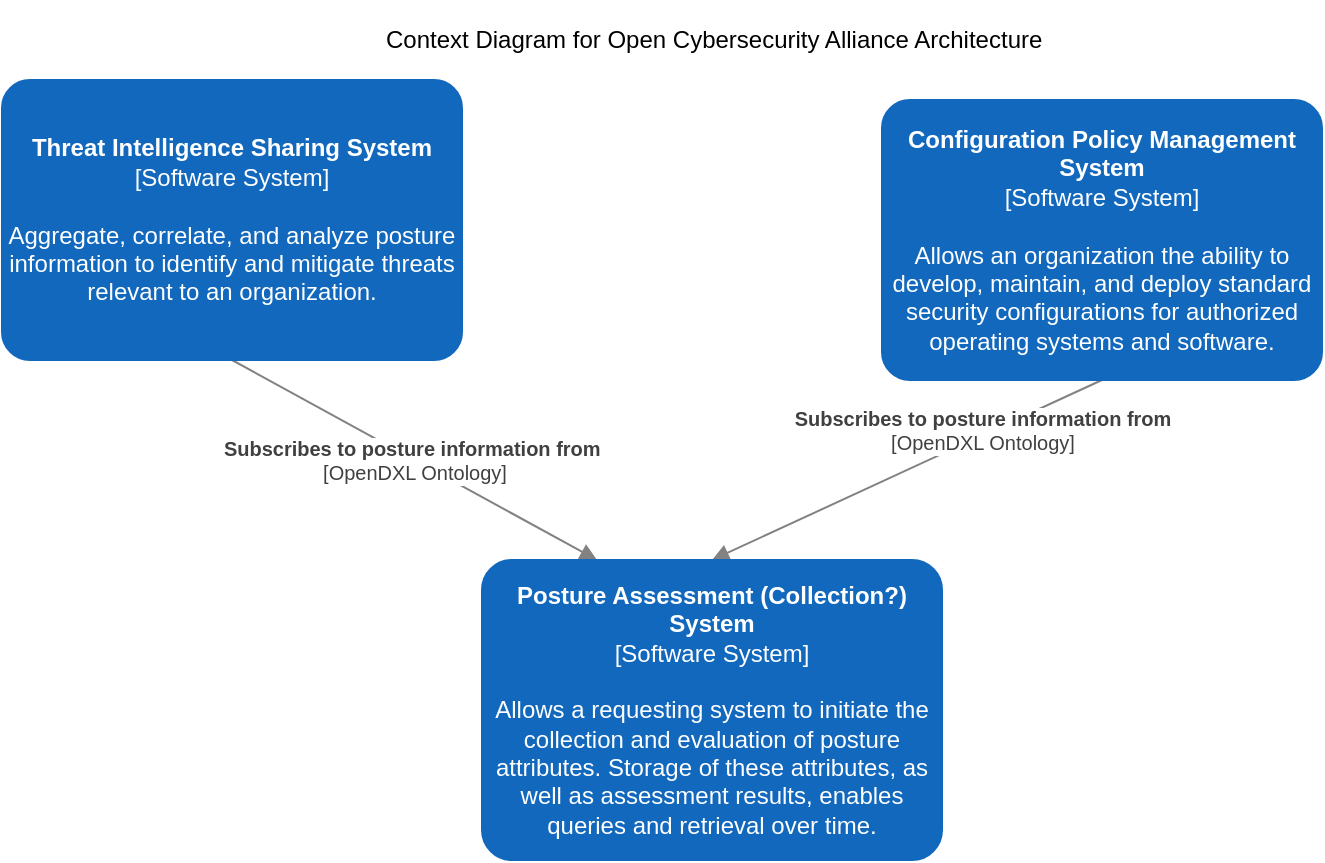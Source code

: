 <mxfile version="14.3.0" type="device" pages="4"><diagram id="pa9oj1NQ2g1VzGFF2X9V" name="OCA Context Diagram"><mxGraphModel dx="2893" dy="832" grid="1" gridSize="10" guides="1" tooltips="1" connect="1" arrows="1" fold="1" page="1" pageScale="1" pageWidth="850" pageHeight="1100" math="0" shadow="0"><root><mxCell id="VPXNDFE5wxjebD0hqSK3-0"/><mxCell id="VPXNDFE5wxjebD0hqSK3-1" parent="VPXNDFE5wxjebD0hqSK3-0"/><object label="&lt;span style=&quot;font-size: 10px&quot;&gt;&lt;b&gt;Subscribes to posture information from&amp;nbsp;&lt;br&gt;&lt;/b&gt;[OpenDXL Ontology]&lt;br&gt;&lt;/span&gt;" placeholders="1" name="Data Flow Item Name" technology="HTTP" id="VPXNDFE5wxjebD0hqSK3-2"><mxCell style="endArrow=block;html=1;fontSize=10;fontColor=#404040;strokeWidth=1;endFill=1;strokeColor=#828282;elbow=vertical;exitX=0.5;exitY=1;exitDx=0;exitDy=0;exitPerimeter=0;entryX=0.25;entryY=0;entryDx=0;entryDy=0;entryPerimeter=0;" parent="VPXNDFE5wxjebD0hqSK3-1" source="VPXNDFE5wxjebD0hqSK3-5" target="VPXNDFE5wxjebD0hqSK3-6" edge="1"><mxGeometry width="50" height="50" relative="1" as="geometry"><mxPoint x="-1425" y="160" as="sourcePoint"/><mxPoint x="-1331.667" y="300" as="targetPoint"/></mxGeometry></mxCell></object><object label="&lt;span style=&quot;font-size: 10px&quot;&gt;&lt;b&gt;Subscribes to posture information from&lt;br&gt;&lt;/b&gt;&lt;/span&gt;[OpenDXL Ontology]&lt;span style=&quot;font-size: 10px&quot;&gt;&lt;br&gt;&lt;/span&gt;" placeholders="1" name="Data Flow Item Name" technology="HTTP" id="VPXNDFE5wxjebD0hqSK3-3"><mxCell style="endArrow=block;html=1;fontSize=10;fontColor=#404040;strokeWidth=1;endFill=1;strokeColor=#828282;elbow=vertical;entryX=0.5;entryY=0;entryDx=0;entryDy=0;entryPerimeter=0;exitX=0.5;exitY=1;exitDx=0;exitDy=0;exitPerimeter=0;" parent="VPXNDFE5wxjebD0hqSK3-1" source="VPXNDFE5wxjebD0hqSK3-7" target="VPXNDFE5wxjebD0hqSK3-6" edge="1"><mxGeometry x="-0.388" y="-2" width="50" height="50" relative="1" as="geometry"><mxPoint x="-1132.5" y="160" as="sourcePoint"/><mxPoint x="-1232" y="310" as="targetPoint"/><mxPoint y="-1" as="offset"/></mxGeometry></mxCell></object><mxCell id="VPXNDFE5wxjebD0hqSK3-4" value="Context &lt;span style=&quot;text-align: center&quot;&gt;Diagram for Open Cybersecurity Alliance Architecture&lt;/span&gt;" style="text;html=1;strokeColor=none;fillColor=none;align=left;verticalAlign=middle;whiteSpace=wrap;rounded=0;" parent="VPXNDFE5wxjebD0hqSK3-1" vertex="1"><mxGeometry x="-1480" width="360" height="40" as="geometry"/></mxCell><object placeholders="1" c4Name="Threat Intelligence Sharing System" c4Type="Software System" c4Description="Aggregate, correlate, and analyze posture information to identify and mitigate threats relevant to an organization." label="&lt;b&gt;%c4Name%&lt;/b&gt;&lt;div&gt;[%c4Type%]&lt;/div&gt;&lt;br&gt;&lt;div&gt;%c4Description%&lt;/div&gt;" id="VPXNDFE5wxjebD0hqSK3-5"><mxCell style="rounded=1;whiteSpace=wrap;html=1;labelBackgroundColor=none;fillColor=#1168BD;fontColor=#ffffff;align=center;arcSize=10;strokeColor=#1168BD;metaEdit=1;metaData={&quot;c4Type&quot;:{&quot;editable&quot;:false}};points=[[0.25,0,0],[0.5,0,0],[0.75,0,0],[1,0.25,0],[1,0.5,0],[1,0.75,0],[0.75,1,0],[0.5,1,0],[0.25,1,0],[0,0.75,0],[0,0.5,0],[0,0.25,0]];" parent="VPXNDFE5wxjebD0hqSK3-1" vertex="1"><mxGeometry x="-1670" y="40" width="230" height="140" as="geometry"/></mxCell></object><object placeholders="1" c4Name="Posture Assessment (Collection?) System" c4Type="Software System" c4Description="Allows a requesting system to initiate the collection and evaluation of posture attributes. Storage of these attributes, as well as assessment results, enables queries and retrieval over time." label="&lt;b&gt;%c4Name%&lt;/b&gt;&lt;div&gt;[%c4Type%]&lt;/div&gt;&lt;br&gt;&lt;div&gt;%c4Description%&lt;/div&gt;" link="data:page/id,d7JTNjghr-bEsyx4h5cE" id="VPXNDFE5wxjebD0hqSK3-6"><mxCell style="rounded=1;whiteSpace=wrap;html=1;labelBackgroundColor=none;fillColor=#1168BD;fontColor=#ffffff;align=center;arcSize=10;strokeColor=#1168BD;metaEdit=1;metaData={&quot;c4Type&quot;:{&quot;editable&quot;:false}};points=[[0.25,0,0],[0.5,0,0],[0.75,0,0],[1,0.25,0],[1,0.5,0],[1,0.75,0],[0.75,1,0],[0.5,1,0],[0.25,1,0],[0,0.75,0],[0,0.5,0],[0,0.25,0]];" parent="VPXNDFE5wxjebD0hqSK3-1" vertex="1"><mxGeometry x="-1430" y="280" width="230" height="150" as="geometry"/></mxCell></object><object placeholders="1" c4Name="Configuration Policy Management System" c4Type="Software System" c4Description="Allows an organization the ability to develop, maintain, and deploy standard security configurations for authorized operating systems and software." label="&lt;b&gt;%c4Name%&lt;/b&gt;&lt;div&gt;[%c4Type%]&lt;/div&gt;&lt;br&gt;&lt;div&gt;%c4Description%&lt;/div&gt;" id="VPXNDFE5wxjebD0hqSK3-7"><mxCell style="rounded=1;whiteSpace=wrap;html=1;labelBackgroundColor=none;fillColor=#1168BD;fontColor=#ffffff;align=center;arcSize=10;strokeColor=#1168BD;metaEdit=1;metaData={&quot;c4Type&quot;:{&quot;editable&quot;:false}};points=[[0.25,0,0],[0.5,0,0],[0.75,0,0],[1,0.25,0],[1,0.5,0],[1,0.75,0],[0.75,1,0],[0.5,1,0],[0.25,1,0],[0,0.75,0],[0,0.5,0],[0,0.25,0]];" parent="VPXNDFE5wxjebD0hqSK3-1" vertex="1"><mxGeometry x="-1230" y="50" width="220" height="140" as="geometry"/></mxCell></object></root></mxGraphModel></diagram><diagram id="d7JTNjghr-bEsyx4h5cE" name="SCAPv2 Container Diagram"><mxGraphModel dx="1193" dy="832" grid="1" gridSize="10" guides="1" tooltips="1" connect="1" arrows="1" fold="1" page="1" pageScale="1" pageWidth="850" pageHeight="1100" math="0" shadow="0"><root><mxCell id="peMY-LLYzTehdiwKFw6n-0"/><mxCell id="peMY-LLYzTehdiwKFw6n-1" parent="peMY-LLYzTehdiwKFw6n-0"/><object label="&lt;font style=&quot;font-size: 10px&quot;&gt;&lt;b&gt;Posture Assessment (Collection?) System&lt;/b&gt;&lt;br style=&quot;font-size: 10px&quot;&gt;[Software System]&lt;/font&gt;" placeholders="1" name="Software System Name" link="data:page/id,pa9oj1NQ2g1VzGFF2X9V" id="peMY-LLYzTehdiwKFw6n-2"><mxCell style="rounded=0;whiteSpace=wrap;html=1;strokeColor=#828282;fillColor=none;fontColor=#000000;align=left;labelPosition=center;verticalLabelPosition=middle;verticalAlign=bottom;dashed=1;strokeWidth=1;perimeterSpacing=0;spacing=2;spacingTop=0;fontSize=10;dashPattern=8 8;" parent="peMY-LLYzTehdiwKFw6n-1" vertex="1"><mxGeometry x="50" y="280" width="690" height="420" as="geometry"/></mxCell></object><object label="&lt;div&gt;&lt;span style=&quot;font-size: 14px&quot;&gt;&lt;b&gt;Manager&lt;/b&gt;&lt;/span&gt;&lt;/div&gt;&lt;div&gt;&lt;span style=&quot;font-size: 8px&quot;&gt;[Container]&lt;/span&gt;&lt;/div&gt;&lt;div&gt;&lt;font size=&quot;1&quot;&gt;The manager is responsible for receiving instructions from applications, identifying and invoking collection components, and persisting collected posture attributes to a repository.&lt;/font&gt;&lt;/div&gt;" placeholders="1" name="Container Name" technology="e.g. Python, Flask" description="Description" link="data:page/id,Hi5DJu9hpjOhU4L-1nYH" id="peMY-LLYzTehdiwKFw6n-3"><mxCell style="rounded=1;whiteSpace=wrap;html=1;fillColor=#85BBF0;fontColor=#ffffff;strokeColor=#78A8D8;resizable=0;arcSize=10;" parent="peMY-LLYzTehdiwKFw6n-1" vertex="1"><mxGeometry x="515" y="320" width="180" height="120" as="geometry"/></mxCell></object><object label="&lt;div&gt;&lt;span style=&quot;font-size: 14px&quot;&gt;&lt;b&gt;Collector&lt;/b&gt;&lt;/span&gt;&lt;/div&gt;&lt;div&gt;&lt;span style=&quot;font-size: 8px&quot;&gt;[Container: %technology%]&lt;/span&gt;&lt;br&gt;&lt;/div&gt;&lt;div&gt;&lt;span style=&quot;font-size: x-small&quot;&gt;Collectors are responsible for receiving collection instructions from the Manager, targeting endpoints for posture attribute collection, performing collection, and storing collected information in the repository.&lt;/span&gt;&lt;br&gt;&lt;/div&gt;" placeholders="1" name="Container Name" technology="e.g. Python, Flask" description="Description" link="data:page/id,4fspmggJXFJr2Ga4a_sT" id="peMY-LLYzTehdiwKFw6n-4"><mxCell style="rounded=1;whiteSpace=wrap;html=1;fillColor=#85BBF0;fontColor=#ffffff;strokeColor=#78A8D8;resizable=0;arcSize=10;" parent="peMY-LLYzTehdiwKFw6n-1" vertex="1"><mxGeometry x="305" y="540" width="180" height="120" as="geometry"/></mxCell></object><object label="&lt;span style=&quot;font-size: 10px&quot;&gt;&lt;b&gt;Supplies collection instructions to&lt;br&gt;&lt;/b&gt;[OpenDXL Ontology]&lt;br&gt;&lt;/span&gt;" placeholders="1" name="Data Flow Item Name" technology="HTTP" id="peMY-LLYzTehdiwKFw6n-6"><mxCell style="endArrow=block;html=1;fontSize=10;fontColor=#404040;strokeWidth=1;endFill=1;strokeColor=#828282;elbow=vertical;" parent="peMY-LLYzTehdiwKFw6n-1" source="peMY-LLYzTehdiwKFw6n-3" target="peMY-LLYzTehdiwKFw6n-4" edge="1"><mxGeometry width="50" height="50" relative="1" as="geometry"><mxPoint x="365" y="210" as="sourcePoint"/><mxPoint x="565" y="210" as="targetPoint"/></mxGeometry></mxCell></object><object label="&lt;span style=&quot;font-size: 10px&quot;&gt;&lt;b&gt;Reads from and writes to&lt;br&gt;&lt;/b&gt;[OpenDXL Ontology]&lt;br&gt;&lt;/span&gt;" placeholders="1" name="Data Flow Item Name" technology="HTTP" id="peMY-LLYzTehdiwKFw6n-7"><mxCell style="endArrow=block;html=1;fontSize=10;fontColor=#404040;strokeWidth=1;endFill=1;strokeColor=#828282;elbow=vertical;entryX=0.5;entryY=1;entryDx=0;entryDy=0;entryPerimeter=0;" parent="peMY-LLYzTehdiwKFw6n-1" source="peMY-LLYzTehdiwKFw6n-4" target="FXnEb9GLiHgZ2Tbjtkfy-0" edge="1"><mxGeometry width="50" height="50" relative="1" as="geometry"><mxPoint x="395" y="390" as="sourcePoint"/><mxPoint x="595" y="390" as="targetPoint"/></mxGeometry></mxCell></object><object label="&lt;span style=&quot;font-size: 10px&quot;&gt;&lt;b&gt;Reads from and writes to&lt;/b&gt;&lt;br&gt;[OpenDXL Ontolgoy]&lt;br&gt;&lt;/span&gt;" placeholders="1" name="Data Flow Item Name" technology="HTTP" id="peMY-LLYzTehdiwKFw6n-8"><mxCell style="endArrow=block;html=1;fontSize=10;fontColor=#404040;strokeWidth=1;endFill=1;strokeColor=#828282;elbow=vertical;" parent="peMY-LLYzTehdiwKFw6n-1" source="peMY-LLYzTehdiwKFw6n-3" target="FXnEb9GLiHgZ2Tbjtkfy-0" edge="1"><mxGeometry width="50" height="50" relative="1" as="geometry"><mxPoint x="295" y="370" as="sourcePoint"/><mxPoint x="495" y="370" as="targetPoint"/></mxGeometry></mxCell></object><object label="&lt;div&gt;&lt;span style=&quot;font-size: 14px&quot;&gt;&lt;b&gt;Threat Intelligence Sharing System&lt;/b&gt;&lt;/span&gt;&lt;/div&gt;&lt;div&gt;&lt;span style=&quot;font-size: 8px&quot;&gt;[Software System]&lt;/span&gt;&lt;/div&gt;&lt;div&gt;&lt;font style=&quot;font-size: 10px&quot;&gt;Aggregate, correlate, and analyze posture information to identify and mitigate threats relevant to an organization.&lt;/font&gt;&lt;br&gt;&lt;/div&gt;" placeholders="1" name="Software System Name" description="Description" id="peMY-LLYzTehdiwKFw6n-9"><mxCell style="rounded=1;whiteSpace=wrap;html=1;fillColor=#1168BD;fontColor=#ffffff;strokeColor=#1168BD;resizable=0;arcSize=10;" parent="peMY-LLYzTehdiwKFw6n-1" vertex="1"><mxGeometry x="100" y="50" width="180" height="120" as="geometry"/></mxCell></object><object label="&lt;b&gt;Subscribes to posture information from&lt;/b&gt;&lt;br style=&quot;font-size: 10px&quot;&gt;[OpenDXL Ontology]" placeholders="1" name="Dependency Operation Name" technology="JDBC" id="peMY-LLYzTehdiwKFw6n-10"><mxCell style="endArrow=block;html=1;fontSize=10;fontColor=#404040;strokeWidth=1;endFill=1;dashed=1;dashPattern=8 8;strokeColor=#828282;elbow=vertical;" parent="peMY-LLYzTehdiwKFw6n-1" source="peMY-LLYzTehdiwKFw6n-9" target="peMY-LLYzTehdiwKFw6n-3" edge="1"><mxGeometry x="-0.381" y="-5" width="50" height="50" relative="1" as="geometry"><mxPoint x="540" y="100" as="sourcePoint"/><mxPoint x="740" y="100" as="targetPoint"/><mxPoint as="offset"/></mxGeometry></mxCell></object><object label="&lt;div&gt;&lt;span style=&quot;font-size: 14px&quot;&gt;&lt;b&gt;Configuration Policy Management System&lt;/b&gt;&lt;/span&gt;&lt;/div&gt;&lt;div&gt;&lt;span style=&quot;font-size: 8px&quot;&gt;[Software System]&lt;/span&gt;&lt;/div&gt;&lt;div&gt;&lt;span style=&quot;font-size: x-small&quot;&gt;Allows an organization the ability to develop, maintain, and deploy standard security configurations for authorized operating systems and software.&lt;/span&gt;&lt;br&gt;&lt;/div&gt;" placeholders="1" name="Software System Name" description="Description" id="peMY-LLYzTehdiwKFw6n-11"><mxCell style="rounded=1;whiteSpace=wrap;html=1;fillColor=#1168BD;fontColor=#ffffff;strokeColor=#1168BD;resizable=0;arcSize=10;" parent="peMY-LLYzTehdiwKFw6n-1" vertex="1"><mxGeometry x="515" y="50" width="180" height="120" as="geometry"/></mxCell></object><object label="&lt;b&gt;Subscribes to posture information from&lt;/b&gt;&lt;br style=&quot;font-size: 10px&quot;&gt;[OpenDXL Ontology]" placeholders="1" name="Dependency Operation Name" technology="JDBC" id="peMY-LLYzTehdiwKFw6n-12"><mxCell style="endArrow=block;html=1;fontSize=10;fontColor=#404040;strokeWidth=1;endFill=1;dashed=1;dashPattern=8 8;strokeColor=#828282;elbow=vertical;" parent="peMY-LLYzTehdiwKFw6n-1" source="peMY-LLYzTehdiwKFw6n-11" target="peMY-LLYzTehdiwKFw6n-3" edge="1"><mxGeometry x="-0.333" width="50" height="50" relative="1" as="geometry"><mxPoint x="410.455" y="160" as="sourcePoint"/><mxPoint x="544.545" y="260" as="targetPoint"/><mxPoint as="offset"/></mxGeometry></mxCell></object><mxCell id="peMY-LLYzTehdiwKFw6n-13" value="SCAPv2 Container Diagram for Open Cybersecurity Alliance Architecture" style="text;html=1;align=center;verticalAlign=middle;resizable=0;points=[];autosize=1;" parent="peMY-LLYzTehdiwKFw6n-1" vertex="1"><mxGeometry x="195" y="10" width="400" height="20" as="geometry"/></mxCell><object placeholders="1" c4Name="Repository" c4Type="Container" c4Technology="e.g. Postgres" c4Description="A persistent storage component capable of recording previously collected information and retrieving that information when requested." label="&lt;b&gt;%c4Name%&lt;/b&gt;&lt;div&gt;[%c4Type%: %c4Technology%]&lt;/div&gt;&lt;br&gt;&lt;div&gt;%c4Description%&lt;/div&gt;" id="FXnEb9GLiHgZ2Tbjtkfy-0"><mxCell style="rounded=1;whiteSpace=wrap;html=1;labelBackgroundColor=none;fillColor=#85BBF0;fontColor=#ffffff;align=center;arcSize=10;strokeColor=#78A8D8;metaEdit=1;metaData={&quot;c4Type&quot;:{&quot;editable&quot;:false}};points=[[0.25,0,0],[0.5,0,0],[0.75,0,0],[1,0.25,0],[1,0.5,0],[1,0.75,0],[0.75,1,0],[0.5,1,0],[0.25,1,0],[0,0.75,0],[0,0.5,0],[0,0.25,0]];" parent="peMY-LLYzTehdiwKFw6n-1" vertex="1"><mxGeometry x="110" y="320" width="190" height="120" as="geometry"/></mxCell></object></root></mxGraphModel></diagram><diagram id="Hi5DJu9hpjOhU4L-1nYH" name="SCAPv2 Manager"><mxGraphModel dx="1193" dy="1932" grid="1" gridSize="10" guides="1" tooltips="1" connect="1" arrows="1" fold="1" page="1" pageScale="1" pageWidth="850" pageHeight="1100" math="0" shadow="0"><root><mxCell id="0"/><mxCell id="1" parent="0"/><object label="&lt;font style=&quot;font-size: 10px&quot;&gt;&lt;b&gt;Manager&lt;br&gt;&lt;/b&gt;[Container]&lt;/font&gt;" placeholders="1" name="Container Name" link="data:page/id,d7JTNjghr-bEsyx4h5cE" id="QiEPmHNPc2wEeexQ9wfS-2"><mxCell style="rounded=0;whiteSpace=wrap;html=1;strokeColor=#828282;fillColor=none;fontColor=#000000;align=left;labelPosition=center;verticalLabelPosition=middle;verticalAlign=bottom;dashed=1;strokeWidth=1;perimeterSpacing=0;spacing=2;spacingTop=0;fontSize=10;dashPattern=8 8;container=0;" parent="1" vertex="1"><mxGeometry x="310" y="-1050" width="470" height="350" as="geometry"><mxRectangle x="560" y="40" width="110" height="30" as="alternateBounds"/></mxGeometry></mxCell></object><object label="&lt;span style=&quot;font-size: 10px&quot;&gt;&lt;b&gt;Writes posture attributes&amp;nbsp;&lt;/b&gt;&lt;br&gt;[OpenDXL Ontology]&lt;br&gt;&lt;/span&gt;" placeholders="1" name="Data Flow Item Name" technology="HTTP" id="QiEPmHNPc2wEeexQ9wfS-10"><mxCell style="endArrow=block;html=1;fontSize=10;fontColor=#404040;strokeWidth=1;endFill=1;strokeColor=#828282;elbow=vertical;exitX=0.25;exitY=0;exitDx=0;exitDy=0;entryX=0.5;entryY=1;entryDx=0;entryDy=0;entryPerimeter=0;" parent="1" source="t4L1e9NX0RFvFWcs3qe8-2" target="bilWsFdudxMfGl2K9mgD-1" edge="1"><mxGeometry x="-0.112" y="-2" width="50" height="50" relative="1" as="geometry"><mxPoint x="491.111" y="-600" as="sourcePoint"/><mxPoint x="197.5" y="-740" as="targetPoint"/><mxPoint as="offset"/></mxGeometry></mxCell></object><object label="&lt;b&gt;Supplies collection instructions&lt;br&gt;&lt;/b&gt;[OpenDXL Ontology]&lt;span style=&quot;font-size: 10px&quot;&gt;&lt;br&gt;&lt;/span&gt;" placeholders="1" name="Data Flow Item Name" technology="HTTP" id="QiEPmHNPc2wEeexQ9wfS-16"><mxCell style="endArrow=block;html=1;fontSize=10;fontColor=#404040;strokeWidth=1;endFill=1;strokeColor=#828282;elbow=vertical;entryX=0.75;entryY=0;entryDx=0;entryDy=0;" parent="1" source="t4L1e9NX0RFvFWcs3qe8-6" target="t4L1e9NX0RFvFWcs3qe8-2" edge="1"><mxGeometry x="0.198" y="15" width="50" height="50" relative="1" as="geometry"><mxPoint x="547" y="-750" as="sourcePoint"/><mxPoint x="580" y="-600" as="targetPoint"/><Array as="points"/><mxPoint as="offset"/></mxGeometry></mxCell></object><object label="&lt;div&gt;&lt;span style=&quot;font-size: 14px&quot;&gt;&lt;b&gt;Collector&lt;/b&gt;&lt;/span&gt;&lt;/div&gt;&lt;div&gt;&lt;span style=&quot;font-size: 8px&quot;&gt;[Container: %technology%]&lt;/span&gt;&lt;br&gt;&lt;/div&gt;&lt;div&gt;&lt;span style=&quot;font-size: x-small&quot;&gt;Collectors are responsible for receiving collection instructions from the Manager, targeting endpoints for posture attribute collection, performing collection, and storing collected information in the repository.&lt;/span&gt;&lt;br&gt;&lt;/div&gt;" placeholders="1" name="Container Name" technology="e.g. Python, Flask" description="Description" link="data:page/id,4fspmggJXFJr2Ga4a_sT" id="t4L1e9NX0RFvFWcs3qe8-2"><mxCell style="rounded=0;whiteSpace=wrap;html=1;fillColor=#85BBF0;fontColor=#ffffff;strokeColor=#78A8D8;resizable=0;arcSize=10;" parent="1" vertex="1"><mxGeometry x="290" y="-550" width="180" height="120" as="geometry"/></mxCell></object><object placeholders="1" c4Name="Health" c4Type="Component" c4Technology="technology" c4Description="Endpoint health and activity telemetry" label="&lt;b&gt;%c4Name%&lt;/b&gt;&lt;div&gt;[%c4Type%: %c4Technology%]&lt;/div&gt;&lt;br&gt;&lt;div&gt;%c4Description%&lt;/div&gt;" id="t4L1e9NX0RFvFWcs3qe8-4"><mxCell style="rounded=1;whiteSpace=wrap;html=1;labelBackgroundColor=none;fillColor=#438DD5;fontColor=#ffffff;align=center;arcSize=10;strokeColor=#3C7FC0;metaEdit=1;metaData={&quot;c4Type&quot;:{&quot;editable&quot;:false}};points=[[0.25,0,0],[0.5,0,0],[0.75,0,0],[1,0.25,0],[1,0.5,0],[1,0.75,0],[0.75,1,0],[0.5,1,0],[0.25,1,0],[0,0.75,0],[0,0.5,0],[0,0.25,0]];" parent="1" vertex="1"><mxGeometry x="580" y="-1020" width="160" height="110.0" as="geometry"/></mxCell></object><object placeholders="1" c4Name="Orchestrator" c4Type="Component" c4Technology="technology" c4Description="Dispatches endpoint posture requests based on endpoint attributes" label="&lt;b&gt;%c4Name%&lt;/b&gt;&lt;div&gt;[%c4Type%: %c4Technology%]&lt;/div&gt;&lt;br&gt;&lt;div&gt;%c4Description%&lt;/div&gt;" id="t4L1e9NX0RFvFWcs3qe8-6"><mxCell style="rounded=1;whiteSpace=wrap;html=1;labelBackgroundColor=none;fillColor=#438DD5;fontColor=#ffffff;align=center;arcSize=10;strokeColor=#3C7FC0;metaEdit=1;metaData={&quot;c4Type&quot;:{&quot;editable&quot;:false}};points=[[0.25,0,0],[0.5,0,0],[0.75,0,0],[1,0.25,0],[1,0.5,0],[1,0.75,0],[0.75,1,0],[0.5,1,0],[0.25,1,0],[0,0.75,0],[0,0.5,0],[0,0.25,0]];" parent="1" vertex="1"><mxGeometry x="580" y="-860" width="160" height="110.0" as="geometry"/></mxCell></object><object placeholders="1" c4Name="Assessor" c4Type="Component" c4Technology="technology" c4Description="Informs consumers of endpoint postures" label="&lt;b&gt;%c4Name%&lt;/b&gt;&lt;div&gt;[%c4Type%: %c4Technology%]&lt;/div&gt;&lt;br&gt;&lt;div&gt;%c4Description%&lt;/div&gt;" id="t4L1e9NX0RFvFWcs3qe8-7"><mxCell style="rounded=1;whiteSpace=wrap;html=1;labelBackgroundColor=none;fillColor=#438DD5;fontColor=#ffffff;align=center;arcSize=10;strokeColor=#3C7FC0;metaEdit=1;metaData={&quot;c4Type&quot;:{&quot;editable&quot;:false}};points=[[0.25,0,0],[0.5,0,0],[0.75,0,0],[1,0.25,0],[1,0.5,0],[1,0.75,0],[0.75,1,0],[0.5,1,0],[0.25,1,0],[0,0.75,0],[0,0.5,0],[0,0.25,0]];" parent="1" vertex="1"><mxGeometry x="360" y="-1020" width="160" height="110.0" as="geometry"/></mxCell></object><object placeholders="1" c4Name="Aggregator" c4Type="Component" c4Technology="technology" c4Description="Aggregates endpoint postures" label="&lt;b&gt;%c4Name%&lt;/b&gt;&lt;div&gt;[%c4Type%: %c4Technology%]&lt;/div&gt;&lt;br&gt;&lt;div&gt;%c4Description%&lt;/div&gt;" id="t4L1e9NX0RFvFWcs3qe8-8"><mxCell style="rounded=1;whiteSpace=wrap;html=1;labelBackgroundColor=none;fillColor=#438DD5;fontColor=#ffffff;align=center;arcSize=10;strokeColor=#3C7FC0;metaEdit=1;metaData={&quot;c4Type&quot;:{&quot;editable&quot;:false}};points=[[0.25,0,0],[0.5,0,0],[0.75,0,0],[1,0.25,0],[1,0.5,0],[1,0.75,0],[0.75,1,0],[0.5,1,0],[0.25,1,0],[0,0.75,0],[0,0.5,0],[0,0.25,0]];" parent="1" vertex="1"><mxGeometry x="360" y="-860" width="160" height="110.0" as="geometry"/></mxCell></object><object label="&lt;b&gt;Consumes collection results and posture attributes&lt;br&gt;&lt;/b&gt;[OpenDXL Ontology]&lt;span style=&quot;font-size: 10px&quot;&gt;&lt;br&gt;&lt;/span&gt;" placeholders="1" name="Data Flow Item Name" technology="HTTP" id="t4L1e9NX0RFvFWcs3qe8-9"><mxCell style="endArrow=block;html=1;fontSize=10;fontColor=#404040;strokeWidth=1;endFill=1;strokeColor=#828282;elbow=vertical;entryX=0.5;entryY=1;entryDx=0;entryDy=0;entryPerimeter=0;exitX=0.547;exitY=0;exitDx=0;exitDy=0;exitPerimeter=0;" parent="1" source="t4L1e9NX0RFvFWcs3qe8-2" target="t4L1e9NX0RFvFWcs3qe8-8" edge="1"><mxGeometry x="0.106" y="-3" width="50" height="50" relative="1" as="geometry"><mxPoint x="582.547" y="-730" as="sourcePoint"/><mxPoint x="325" y="-520" as="targetPoint"/><Array as="points"/><mxPoint as="offset"/></mxGeometry></mxCell></object><object label="&lt;b&gt;Reads/writes aggregate&lt;/b&gt;&lt;b&gt;&lt;br&gt;&lt;/b&gt;&lt;b&gt;posture attributes&amp;nbsp;&amp;nbsp;&lt;/b&gt;&lt;span style=&quot;font-size: 10px&quot;&gt;&lt;b&gt;&lt;br&gt;&amp;nbsp;&lt;/b&gt;&lt;br&gt;[OpenDXL Ontology]&lt;br&gt;&lt;/span&gt;" placeholders="1" name="Data Flow Item Name" technology="HTTP" id="t4L1e9NX0RFvFWcs3qe8-10"><mxCell style="endArrow=block;html=1;fontSize=10;fontColor=#404040;strokeWidth=1;endFill=1;strokeColor=#828282;elbow=vertical;exitX=0;exitY=0.5;exitDx=0;exitDy=0;exitPerimeter=0;entryX=1;entryY=0.75;entryDx=0;entryDy=0;entryPerimeter=0;" parent="1" source="t4L1e9NX0RFvFWcs3qe8-8" target="bilWsFdudxMfGl2K9mgD-1" edge="1"><mxGeometry x="0.022" y="9" width="50" height="50" relative="1" as="geometry"><mxPoint x="380" y="-909.242" as="sourcePoint"/><mxPoint x="220" y="-877.727" as="targetPoint"/><mxPoint as="offset"/></mxGeometry></mxCell></object><mxCell id="NJSvPi0f-pspUINcrazE-1" value="SCAPv2 Manager Component Diagram for Open Cybersecurity Alliance Architecture" style="text;html=1;align=center;verticalAlign=middle;resizable=0;points=[];autosize=1;" parent="1" vertex="1"><mxGeometry x="175" y="-1090" width="460" height="20" as="geometry"/></mxCell><object placeholders="1" c4Name="Repository" c4Type="Container" c4Technology="e.g. Postgres" c4Description="A persistent storage component capable of recording previously collected information and retrieving that information when requested." label="&lt;b&gt;%c4Name%&lt;/b&gt;&lt;div&gt;[%c4Type%: %c4Technology%]&lt;/div&gt;&lt;br&gt;&lt;div&gt;%c4Description%&lt;/div&gt;" id="bilWsFdudxMfGl2K9mgD-1"><mxCell style="rounded=1;whiteSpace=wrap;html=1;labelBackgroundColor=none;fillColor=#85BBF0;fontColor=#ffffff;align=center;arcSize=10;strokeColor=#78A8D8;metaEdit=1;metaData={&quot;c4Type&quot;:{&quot;editable&quot;:false}};points=[[0.25,0,0],[0.5,0,0],[0.75,0,0],[1,0.25,0],[1,0.5,0],[1,0.75,0],[0.75,1,0],[0.5,1,0],[0.25,1,0],[0,0.75,0],[0,0.5,0],[0,0.25,0]];" parent="1" vertex="1"><mxGeometry x="20" y="-960" width="190" height="120" as="geometry"/></mxCell></object><object label="&lt;span style=&quot;font-size: 10px&quot;&gt;&lt;b&gt;Reads/writes&amp;nbsp;&lt;/b&gt;&lt;/span&gt;&lt;b&gt;collection instruction&lt;br&gt;&lt;/b&gt;&lt;b&gt;assessment,&amp;nbsp;&lt;/b&gt;&lt;span style=&quot;font-size: 10px&quot;&gt;&lt;b&gt;posture attributes&amp;nbsp; &amp;nbsp;&lt;/b&gt;&lt;br&gt;[OpenDXL Ontology]&lt;br&gt;&lt;/span&gt;" placeholders="1" name="Data Flow Item Name" technology="HTTP" id="QiEPmHNPc2wEeexQ9wfS-9"><mxCell style="endArrow=block;html=1;fontSize=10;fontColor=#404040;strokeWidth=1;endFill=1;strokeColor=#828282;elbow=vertical;entryX=1;entryY=0.25;entryDx=0;entryDy=0;entryPerimeter=0;" parent="1" source="t4L1e9NX0RFvFWcs3qe8-7" target="bilWsFdudxMfGl2K9mgD-1" edge="1"><mxGeometry x="0.012" y="-29" width="50" height="50" relative="1" as="geometry"><mxPoint x="490" y="-810" as="sourcePoint"/><mxPoint x="550" y="-800" as="targetPoint"/><mxPoint as="offset"/></mxGeometry></mxCell></object></root></mxGraphModel></diagram><diagram id="4fspmggJXFJr2Ga4a_sT" name="SCAPv2 Collector"><mxGraphModel dx="1193" dy="1932" grid="1" gridSize="10" guides="1" tooltips="1" connect="1" arrows="1" fold="1" page="1" pageScale="1" pageWidth="850" pageHeight="1100" math="0" shadow="0"><root><mxCell id="qu5kIEG3L7xa9-6bbYvn-0"/><mxCell id="qu5kIEG3L7xa9-6bbYvn-1" parent="qu5kIEG3L7xa9-6bbYvn-0"/><object label="&lt;font style=&quot;font-size: 10px&quot;&gt;&lt;b&gt;Collector&lt;br&gt;&lt;/b&gt;[Container]&lt;/font&gt;" placeholders="1" name="Container Name" link="data:page/id,d7JTNjghr-bEsyx4h5cE" id="qu5kIEG3L7xa9-6bbYvn-2"><mxCell style="rounded=0;whiteSpace=wrap;html=1;strokeColor=#828282;fillColor=none;fontColor=#000000;align=left;labelPosition=center;verticalLabelPosition=middle;verticalAlign=bottom;dashed=1;strokeWidth=1;perimeterSpacing=0;spacing=2;spacingTop=0;fontSize=10;dashPattern=8 8;container=0;" parent="qu5kIEG3L7xa9-6bbYvn-1" vertex="1"><mxGeometry x="120" y="-800" width="620" height="415" as="geometry"><mxRectangle x="560" y="40" width="110" height="30" as="alternateBounds"/></mxGeometry></mxCell></object><object label="&lt;div&gt;&lt;span style=&quot;font-size: 14px&quot;&gt;&lt;b&gt;Manager&lt;/b&gt;&lt;/span&gt;&lt;/div&gt;&lt;div&gt;&lt;span style=&quot;font-size: 8px&quot;&gt;[Container: %technology%]&lt;/span&gt;&lt;/div&gt;&lt;div&gt;&lt;span style=&quot;font-size: 8px&quot;&gt;&lt;br&gt;&lt;/span&gt;&lt;/div&gt;&lt;div&gt;&lt;span style=&quot;font-size: x-small&quot;&gt;The manager is responsible for receiving instructions from applications, identifying and invoking collection components, and persisting collected posture attributes to a repository.&lt;/span&gt;&lt;br&gt;&lt;/div&gt;" placeholders="1" name="Container Name" technology="e.g. Python, Flask" description="Description" link="data:page/id,Hi5DJu9hpjOhU4L-1nYH" id="qu5kIEG3L7xa9-6bbYvn-7"><mxCell style="rounded=1;whiteSpace=wrap;html=1;fillColor=#85BBF0;fontColor=#ffffff;strokeColor=#78A8D8;resizable=0;arcSize=10;" parent="qu5kIEG3L7xa9-6bbYvn-1" vertex="1"><mxGeometry x="540" y="-1030" width="180" height="120" as="geometry"/></mxCell></object><object label="&lt;span style=&quot;font-size: 10px&quot;&gt;&lt;b&gt;Reads from and writes to&lt;/b&gt;&lt;br&gt;[OpenDXL Ontology]&lt;br&gt;&lt;/span&gt;" placeholders="1" name="Data Flow Item Name" technology="HTTP" id="qu5kIEG3L7xa9-6bbYvn-8"><mxCell style="endArrow=block;html=1;fontSize=10;fontColor=#404040;strokeWidth=1;endFill=1;strokeColor=#828282;elbow=vertical;" parent="qu5kIEG3L7xa9-6bbYvn-1" source="qu5kIEG3L7xa9-6bbYvn-7" target="_VxmWWf3T1uZCwJSyKlX-0" edge="1"><mxGeometry x="-0.125" y="-10" width="50" height="50" relative="1" as="geometry"><mxPoint x="400" y="-960" as="sourcePoint"/><mxPoint x="600" y="-960" as="targetPoint"/><mxPoint as="offset"/></mxGeometry></mxCell></object><object label="&lt;span style=&quot;font-size: 10px&quot;&gt;&lt;b&gt;Reads from and writes to&lt;/b&gt;&lt;br&gt;[OpenDXL Ontology]&lt;br&gt;&lt;/span&gt;" placeholders="1" name="Data Flow Item Name" technology="HTTP" id="qu5kIEG3L7xa9-6bbYvn-9"><mxCell style="endArrow=block;html=1;fontSize=10;fontColor=#404040;strokeWidth=1;endFill=1;strokeColor=#828282;elbow=vertical;entryX=0.5;entryY=1;entryDx=0;entryDy=0;entryPerimeter=0;exitX=0.5;exitY=0;exitDx=0;exitDy=0;exitPerimeter=0;" parent="qu5kIEG3L7xa9-6bbYvn-1" source="sogEHvIjG1KmbXwZJFOc-2" target="_VxmWWf3T1uZCwJSyKlX-0" edge="1"><mxGeometry width="50" height="50" relative="1" as="geometry"><mxPoint x="302.5" y="-780" as="sourcePoint"/><mxPoint x="247.5" y="-900" as="targetPoint"/></mxGeometry></mxCell></object><object label="&lt;span style=&quot;font-size: 10px&quot;&gt;&lt;b&gt;Invokes collection using&lt;/b&gt;&lt;br&gt;&lt;/span&gt;" placeholders="1" name="Data Flow Item Name" technology="HTTP" id="qu5kIEG3L7xa9-6bbYvn-10"><mxCell style="endArrow=block;html=1;fontSize=10;fontColor=#404040;strokeWidth=1;endFill=1;strokeColor=#828282;elbow=vertical;exitX=0.5;exitY=1;exitDx=0;exitDy=0;exitPerimeter=0;" parent="qu5kIEG3L7xa9-6bbYvn-1" source="sogEHvIjG1KmbXwZJFOc-2" target="sogEHvIjG1KmbXwZJFOc-1" edge="1"><mxGeometry width="50" height="50" relative="1" as="geometry"><mxPoint x="320" y="-580" as="sourcePoint"/><mxPoint x="520" y="-580" as="targetPoint"/></mxGeometry></mxCell></object><object label="&lt;span style=&quot;font-size: 10px&quot;&gt;&lt;b&gt;Command and control&amp;nbsp;&lt;/b&gt;&lt;br&gt;&lt;/span&gt;" placeholders="1" name="Data Flow Item Name" technology="HTTP" id="qu5kIEG3L7xa9-6bbYvn-11"><mxCell style="endArrow=block;html=1;fontSize=10;fontColor=#404040;strokeWidth=1;endFill=1;strokeColor=#828282;elbow=vertical;entryX=1;entryY=0.5;entryDx=0;entryDy=0;entryPerimeter=0;exitX=0;exitY=0.5;exitDx=0;exitDy=0;exitPerimeter=0;" parent="qu5kIEG3L7xa9-6bbYvn-1" source="sogEHvIjG1KmbXwZJFOc-2" target="sogEHvIjG1KmbXwZJFOc-0" edge="1"><mxGeometry width="50" height="50" relative="1" as="geometry"><mxPoint x="530" y="-700" as="sourcePoint"/><mxPoint x="590" y="-720" as="targetPoint"/></mxGeometry></mxCell></object><object label="&lt;span style=&quot;font-size: 10px&quot;&gt;&lt;b&gt;Invokes collection using&lt;/b&gt;&lt;br&gt;&lt;/span&gt;" placeholders="1" name="Data Flow Item Name" technology="HTTP" id="qu5kIEG3L7xa9-6bbYvn-13"><mxCell style="endArrow=block;html=1;fontSize=10;fontColor=#404040;strokeWidth=1;endFill=1;strokeColor=#828282;elbow=vertical;exitX=0.5;exitY=1;exitDx=0;exitDy=0;exitPerimeter=0;" parent="qu5kIEG3L7xa9-6bbYvn-1" source="sogEHvIjG1KmbXwZJFOc-0" target="sogEHvIjG1KmbXwZJFOc-1" edge="1"><mxGeometry width="50" height="50" relative="1" as="geometry"><mxPoint x="640" y="-630" as="sourcePoint"/><mxPoint x="640" y="-550" as="targetPoint"/></mxGeometry></mxCell></object><object label="&lt;b&gt;Supplies collection instructions to&lt;br&gt;&lt;/b&gt;[OpenDXL Ontology]&lt;span style=&quot;font-size: 10px&quot;&gt;&lt;br&gt;&lt;/span&gt;" placeholders="1" name="Data Flow Item Name" technology="HTTP" id="qu5kIEG3L7xa9-6bbYvn-14"><mxCell style="endArrow=block;html=1;fontSize=10;fontColor=#404040;strokeWidth=1;endFill=1;strokeColor=#828282;elbow=vertical;entryX=0.5;entryY=0;entryDx=0;entryDy=0;entryPerimeter=0;" parent="qu5kIEG3L7xa9-6bbYvn-1" source="qu5kIEG3L7xa9-6bbYvn-7" target="sogEHvIjG1KmbXwZJFOc-2" edge="1"><mxGeometry width="50" height="50" relative="1" as="geometry"><mxPoint x="660" y="-880" as="sourcePoint"/><mxPoint x="860" y="-880" as="targetPoint"/><Array as="points"/></mxGeometry></mxCell></object><mxCell id="nHk4fe6ua3AkR72-bUeL-2" value="SCAPv2 Collector Component Diagram for Open Cybersecurity Alliance Architecture" style="text;html=1;align=center;verticalAlign=middle;resizable=0;points=[];autosize=1;" parent="qu5kIEG3L7xa9-6bbYvn-1" vertex="1"><mxGeometry x="195" y="-1070" width="460" height="20" as="geometry"/></mxCell><object placeholders="1" c4Name="Repository" c4Type="Container" c4Technology="e.g. Postgres" c4Description="A persistent storage component capable of recording previously collected information and retrieving that information when requested." label="&lt;b&gt;%c4Name%&lt;/b&gt;&lt;div&gt;[%c4Type%: %c4Technology%]&lt;/div&gt;&lt;br&gt;&lt;div&gt;%c4Description%&lt;/div&gt;" id="_VxmWWf3T1uZCwJSyKlX-0"><mxCell style="rounded=1;whiteSpace=wrap;html=1;labelBackgroundColor=none;fillColor=#85BBF0;fontColor=#ffffff;align=center;arcSize=10;strokeColor=#78A8D8;metaEdit=1;metaData={&quot;c4Type&quot;:{&quot;editable&quot;:false}};points=[[0.25,0,0],[0.5,0,0],[0.75,0,0],[1,0.25,0],[1,0.5,0],[1,0.75,0],[0.75,1,0],[0.5,1,0],[0.25,1,0],[0,0.75,0],[0,0.5,0],[0,0.25,0]];" parent="qu5kIEG3L7xa9-6bbYvn-1" vertex="1"><mxGeometry x="120" y="-1020" width="190" height="120" as="geometry"/></mxCell></object><object placeholders="1" c4Name="Posture Collection Extension" c4Type="Component" c4Technology="System languages e.g. C++, Python" c4Description="An &quot;add-on&quot; to a posture collection service, the PCX allows for extended collection capabilities." label="&lt;b&gt;%c4Name%&lt;/b&gt;&lt;div&gt;[%c4Type%: %c4Technology%]&lt;/div&gt;&lt;br&gt;&lt;div&gt;%c4Description%&lt;/div&gt;" id="sogEHvIjG1KmbXwZJFOc-0"><mxCell style="rounded=1;whiteSpace=wrap;html=1;labelBackgroundColor=none;fillColor=#438DD5;fontColor=#ffffff;align=center;arcSize=10;strokeColor=#3C7FC0;metaEdit=1;metaData={&quot;c4Type&quot;:{&quot;editable&quot;:false}};points=[[0.25,0,0],[0.5,0,0],[0.75,0,0],[1,0.25,0],[1,0.5,0],[1,0.75,0],[0.75,1,0],[0.5,1,0],[0.25,1,0],[0,0.75,0],[0,0.5,0],[0,0.25,0]];" vertex="1" parent="qu5kIEG3L7xa9-6bbYvn-1"><mxGeometry x="140" y="-765" width="220" height="130" as="geometry"/></mxCell></object><object placeholders="1" c4Name="Posture Collection Engine" c4Type="Component" c4Technology="System languages e.g. C++, Python" c4Description="A component capable of directly collecting information about enterprise assets." label="&lt;b&gt;%c4Name%&lt;/b&gt;&lt;div&gt;[%c4Type%: %c4Technology%]&lt;/div&gt;&lt;br&gt;&lt;div&gt;%c4Description%&lt;/div&gt;" id="sogEHvIjG1KmbXwZJFOc-1"><mxCell style="rounded=1;whiteSpace=wrap;html=1;labelBackgroundColor=none;fillColor=#438DD5;fontColor=#ffffff;align=center;arcSize=10;strokeColor=#3C7FC0;metaEdit=1;metaData={&quot;c4Type&quot;:{&quot;editable&quot;:false}};points=[[0.25,0,0],[0.5,0,0],[0.75,0,0],[1,0.25,0],[1,0.5,0],[1,0.75,0],[0.75,1,0],[0.5,1,0],[0.25,1,0],[0,0.75,0],[0,0.5,0],[0,0.25,0]];" vertex="1" parent="qu5kIEG3L7xa9-6bbYvn-1"><mxGeometry x="330" y="-550" width="210" height="120" as="geometry"/></mxCell></object><object placeholders="1" c4Name="Posture Collection Service" c4Type="Component" c4Technology="System languages e.g. C++, Python" c4Description="Receives collection instructions from the Manager, and either engages a posture collection engine or an extension to perform collection." label="&lt;b&gt;%c4Name%&lt;/b&gt;&lt;div&gt;[%c4Type%: %c4Technology%]&lt;/div&gt;&lt;br&gt;&lt;div&gt;%c4Description%&lt;/div&gt;" id="sogEHvIjG1KmbXwZJFOc-2"><mxCell style="rounded=1;whiteSpace=wrap;html=1;labelBackgroundColor=none;fillColor=#438DD5;fontColor=#ffffff;align=center;arcSize=10;strokeColor=#3C7FC0;metaEdit=1;metaData={&quot;c4Type&quot;:{&quot;editable&quot;:false}};points=[[0.25,0,0],[0.5,0,0],[0.75,0,0],[1,0.25,0],[1,0.5,0],[1,0.75,0],[0.75,1,0],[0.5,1,0],[0.25,1,0],[0,0.75,0],[0,0.5,0],[0,0.25,0]];" vertex="1" parent="qu5kIEG3L7xa9-6bbYvn-1"><mxGeometry x="510" y="-761.25" width="210" height="122.5" as="geometry"/></mxCell></object></root></mxGraphModel></diagram></mxfile>